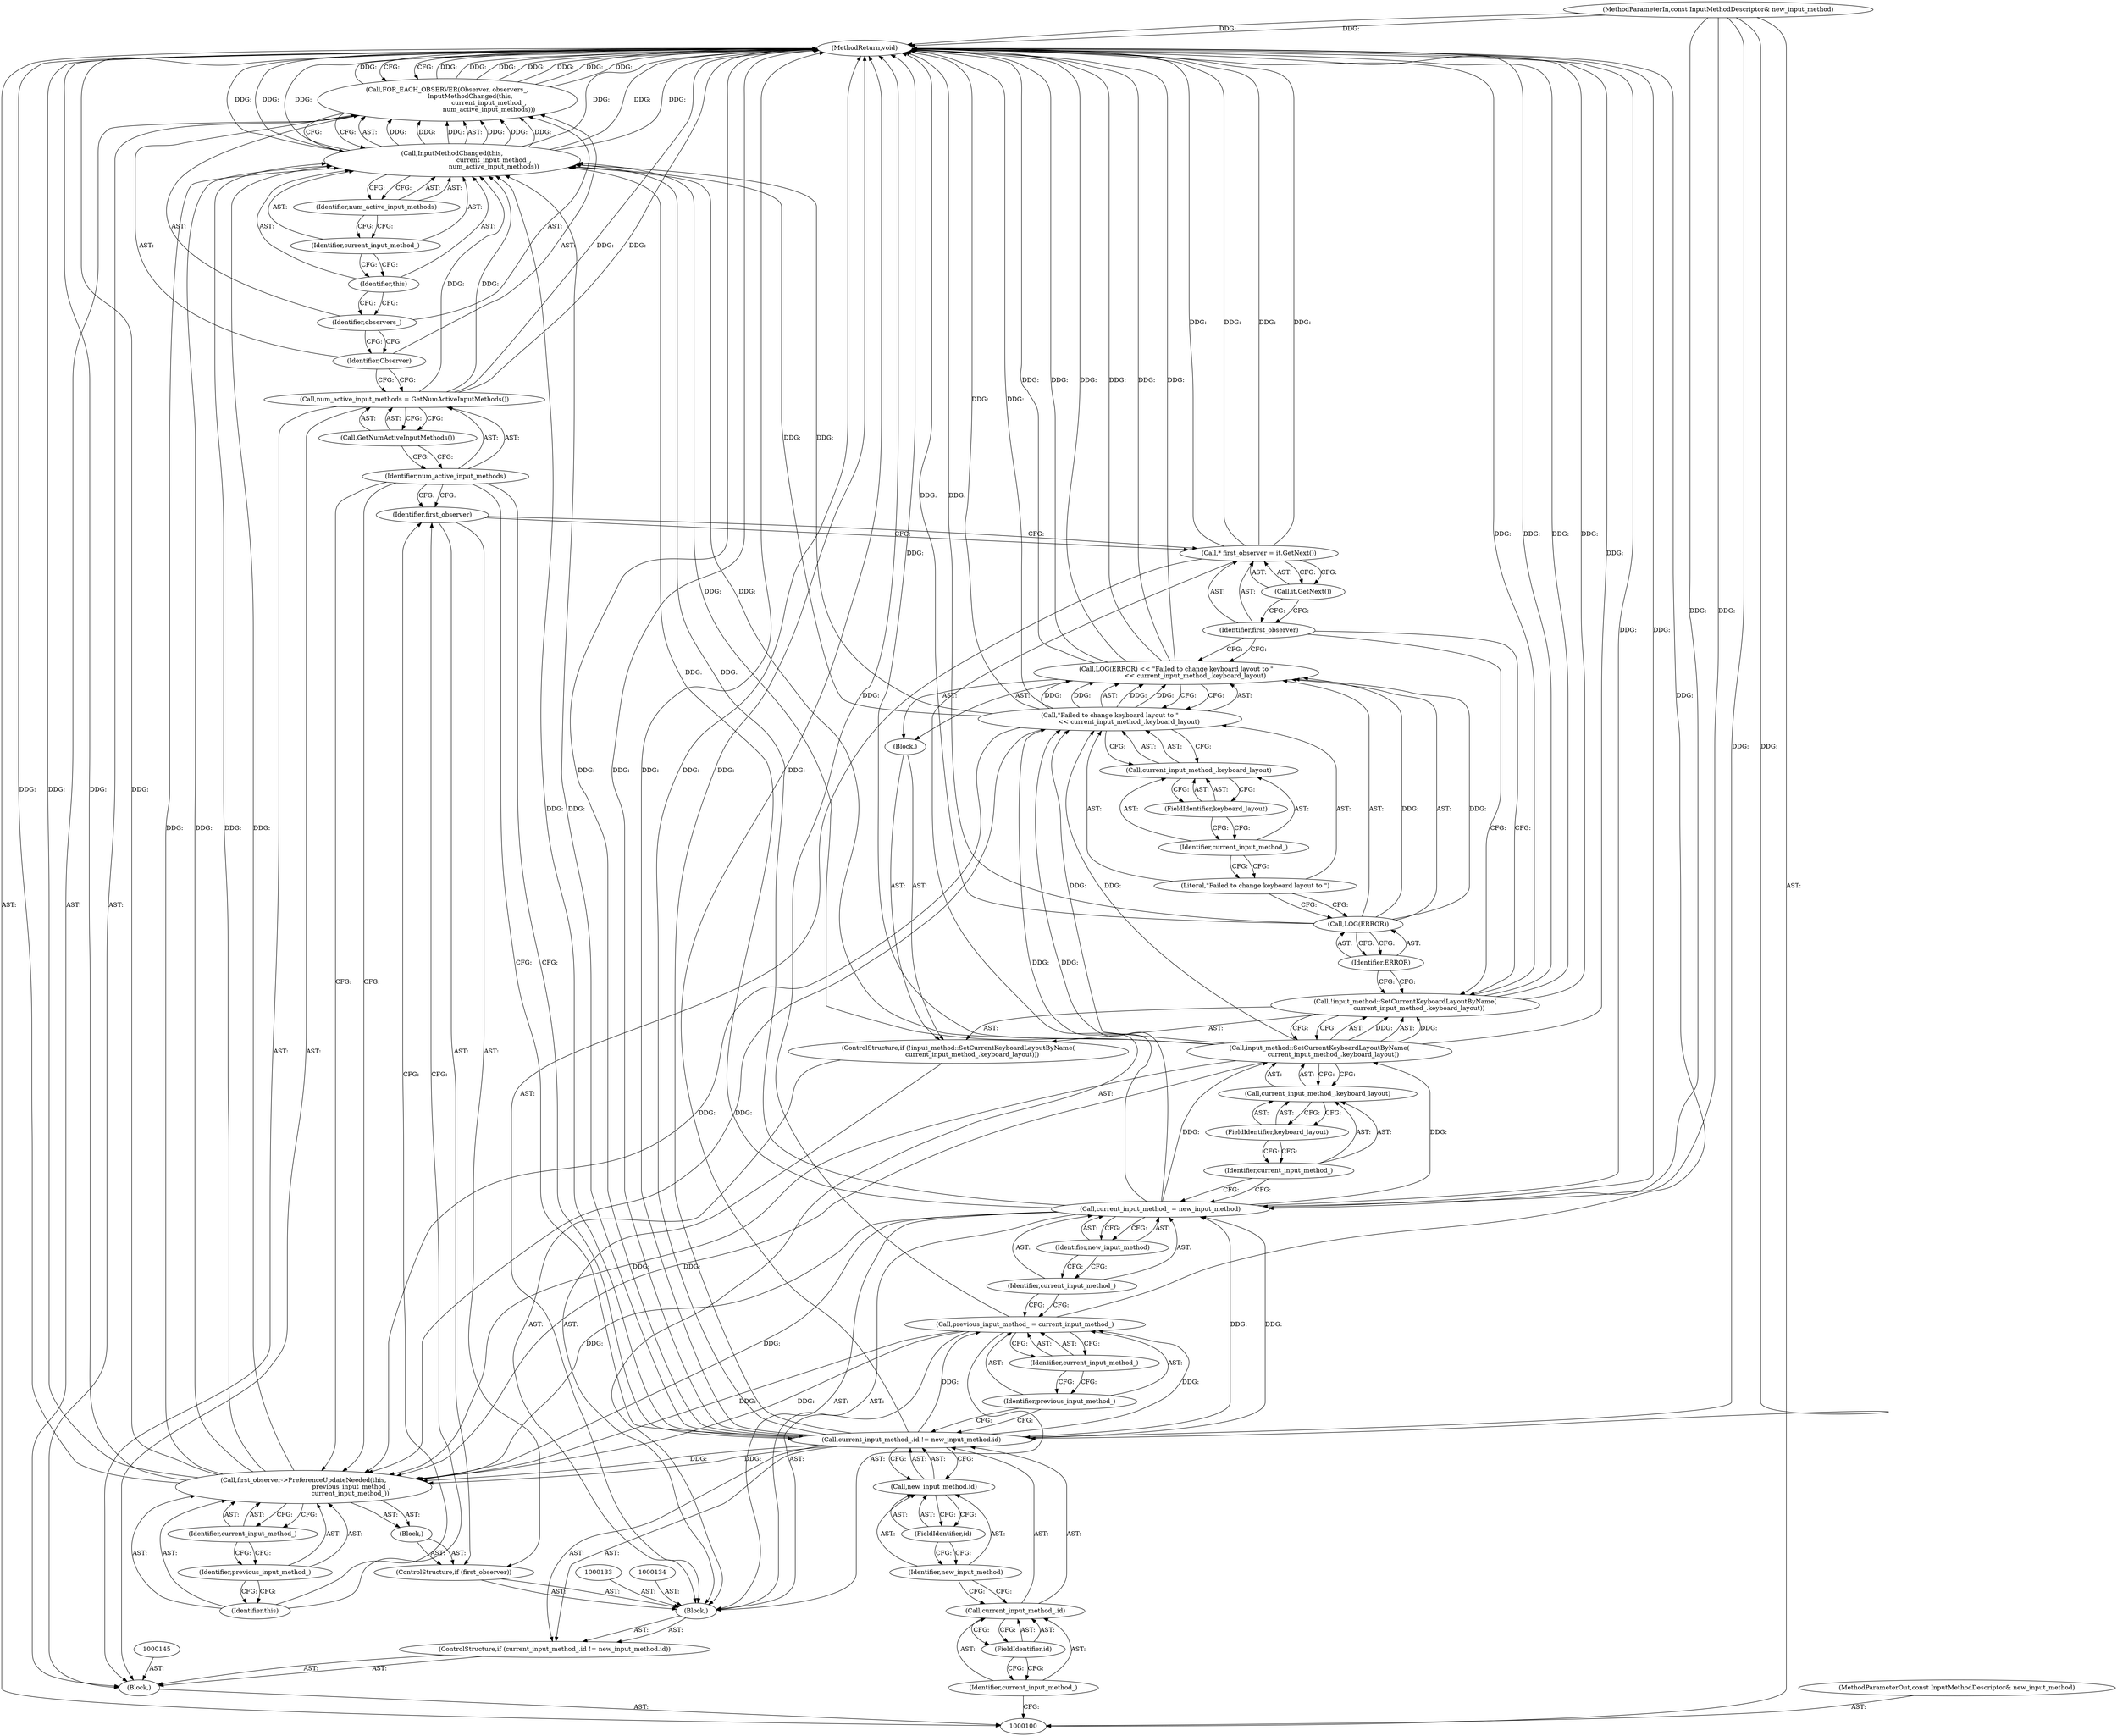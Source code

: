 digraph "1_Chrome_dc7b094a338c6c521f918f478e993f0f74bbea0d_2" {
"1000156" [label="(MethodReturn,void)"];
"1000101" [label="(MethodParameterIn,const InputMethodDescriptor& new_input_method)"];
"1000221" [label="(MethodParameterOut,const InputMethodDescriptor& new_input_method)"];
"1000102" [label="(Block,)"];
"1000135" [label="(Call,* first_observer = it.GetNext())"];
"1000136" [label="(Identifier,first_observer)"];
"1000137" [label="(Call,it.GetNext())"];
"1000111" [label="(Block,)"];
"1000139" [label="(Identifier,first_observer)"];
"1000140" [label="(Block,)"];
"1000138" [label="(ControlStructure,if (first_observer))"];
"1000142" [label="(Identifier,this)"];
"1000141" [label="(Call,first_observer->PreferenceUpdateNeeded(this,\n                                                previous_input_method_,\n                                               current_input_method_))"];
"1000143" [label="(Identifier,previous_input_method_)"];
"1000144" [label="(Identifier,current_input_method_)"];
"1000107" [label="(FieldIdentifier,id)"];
"1000108" [label="(Call,new_input_method.id)"];
"1000109" [label="(Identifier,new_input_method)"];
"1000103" [label="(ControlStructure,if (current_input_method_.id != new_input_method.id))"];
"1000110" [label="(FieldIdentifier,id)"];
"1000104" [label="(Call,current_input_method_.id != new_input_method.id)"];
"1000105" [label="(Call,current_input_method_.id)"];
"1000106" [label="(Identifier,current_input_method_)"];
"1000146" [label="(Call,num_active_input_methods = GetNumActiveInputMethods())"];
"1000147" [label="(Identifier,num_active_input_methods)"];
"1000148" [label="(Call,GetNumActiveInputMethods())"];
"1000150" [label="(Identifier,Observer)"];
"1000151" [label="(Identifier,observers_)"];
"1000149" [label="(Call,FOR_EACH_OBSERVER(Observer, observers_,\n                       InputMethodChanged(this,\n                                          current_input_method_,\n                                          num_active_input_methods)))"];
"1000152" [label="(Call,InputMethodChanged(this,\n                                          current_input_method_,\n                                          num_active_input_methods))"];
"1000153" [label="(Identifier,this)"];
"1000154" [label="(Identifier,current_input_method_)"];
"1000155" [label="(Identifier,num_active_input_methods)"];
"1000114" [label="(Identifier,current_input_method_)"];
"1000112" [label="(Call,previous_input_method_ = current_input_method_)"];
"1000113" [label="(Identifier,previous_input_method_)"];
"1000117" [label="(Identifier,new_input_method)"];
"1000115" [label="(Call,current_input_method_ = new_input_method)"];
"1000116" [label="(Identifier,current_input_method_)"];
"1000119" [label="(Call,!input_method::SetCurrentKeyboardLayoutByName(\n              current_input_method_.keyboard_layout))"];
"1000120" [label="(Call,input_method::SetCurrentKeyboardLayoutByName(\n              current_input_method_.keyboard_layout))"];
"1000118" [label="(ControlStructure,if (!input_method::SetCurrentKeyboardLayoutByName(\n              current_input_method_.keyboard_layout)))"];
"1000121" [label="(Call,current_input_method_.keyboard_layout)"];
"1000122" [label="(Identifier,current_input_method_)"];
"1000123" [label="(FieldIdentifier,keyboard_layout)"];
"1000124" [label="(Block,)"];
"1000127" [label="(Identifier,ERROR)"];
"1000128" [label="(Call,\"Failed to change keyboard layout to \"\n                   << current_input_method_.keyboard_layout)"];
"1000129" [label="(Literal,\"Failed to change keyboard layout to \")"];
"1000125" [label="(Call,LOG(ERROR) << \"Failed to change keyboard layout to \"\n                   << current_input_method_.keyboard_layout)"];
"1000126" [label="(Call,LOG(ERROR))"];
"1000130" [label="(Call,current_input_method_.keyboard_layout)"];
"1000131" [label="(Identifier,current_input_method_)"];
"1000132" [label="(FieldIdentifier,keyboard_layout)"];
"1000156" -> "1000100"  [label="AST: "];
"1000156" -> "1000149"  [label="CFG: "];
"1000115" -> "1000156"  [label="DDG: "];
"1000125" -> "1000156"  [label="DDG: "];
"1000125" -> "1000156"  [label="DDG: "];
"1000125" -> "1000156"  [label="DDG: "];
"1000104" -> "1000156"  [label="DDG: "];
"1000104" -> "1000156"  [label="DDG: "];
"1000104" -> "1000156"  [label="DDG: "];
"1000149" -> "1000156"  [label="DDG: "];
"1000149" -> "1000156"  [label="DDG: "];
"1000149" -> "1000156"  [label="DDG: "];
"1000149" -> "1000156"  [label="DDG: "];
"1000141" -> "1000156"  [label="DDG: "];
"1000141" -> "1000156"  [label="DDG: "];
"1000152" -> "1000156"  [label="DDG: "];
"1000152" -> "1000156"  [label="DDG: "];
"1000152" -> "1000156"  [label="DDG: "];
"1000119" -> "1000156"  [label="DDG: "];
"1000119" -> "1000156"  [label="DDG: "];
"1000135" -> "1000156"  [label="DDG: "];
"1000135" -> "1000156"  [label="DDG: "];
"1000128" -> "1000156"  [label="DDG: "];
"1000120" -> "1000156"  [label="DDG: "];
"1000146" -> "1000156"  [label="DDG: "];
"1000126" -> "1000156"  [label="DDG: "];
"1000112" -> "1000156"  [label="DDG: "];
"1000101" -> "1000156"  [label="DDG: "];
"1000101" -> "1000100"  [label="AST: "];
"1000101" -> "1000156"  [label="DDG: "];
"1000101" -> "1000104"  [label="DDG: "];
"1000101" -> "1000115"  [label="DDG: "];
"1000221" -> "1000100"  [label="AST: "];
"1000102" -> "1000100"  [label="AST: "];
"1000103" -> "1000102"  [label="AST: "];
"1000145" -> "1000102"  [label="AST: "];
"1000146" -> "1000102"  [label="AST: "];
"1000149" -> "1000102"  [label="AST: "];
"1000135" -> "1000111"  [label="AST: "];
"1000135" -> "1000137"  [label="CFG: "];
"1000136" -> "1000135"  [label="AST: "];
"1000137" -> "1000135"  [label="AST: "];
"1000139" -> "1000135"  [label="CFG: "];
"1000135" -> "1000156"  [label="DDG: "];
"1000135" -> "1000156"  [label="DDG: "];
"1000136" -> "1000135"  [label="AST: "];
"1000136" -> "1000125"  [label="CFG: "];
"1000136" -> "1000119"  [label="CFG: "];
"1000137" -> "1000136"  [label="CFG: "];
"1000137" -> "1000135"  [label="AST: "];
"1000137" -> "1000136"  [label="CFG: "];
"1000135" -> "1000137"  [label="CFG: "];
"1000111" -> "1000103"  [label="AST: "];
"1000112" -> "1000111"  [label="AST: "];
"1000115" -> "1000111"  [label="AST: "];
"1000118" -> "1000111"  [label="AST: "];
"1000133" -> "1000111"  [label="AST: "];
"1000134" -> "1000111"  [label="AST: "];
"1000135" -> "1000111"  [label="AST: "];
"1000138" -> "1000111"  [label="AST: "];
"1000139" -> "1000138"  [label="AST: "];
"1000139" -> "1000135"  [label="CFG: "];
"1000142" -> "1000139"  [label="CFG: "];
"1000147" -> "1000139"  [label="CFG: "];
"1000140" -> "1000138"  [label="AST: "];
"1000141" -> "1000140"  [label="AST: "];
"1000138" -> "1000111"  [label="AST: "];
"1000139" -> "1000138"  [label="AST: "];
"1000140" -> "1000138"  [label="AST: "];
"1000142" -> "1000141"  [label="AST: "];
"1000142" -> "1000139"  [label="CFG: "];
"1000143" -> "1000142"  [label="CFG: "];
"1000141" -> "1000140"  [label="AST: "];
"1000141" -> "1000144"  [label="CFG: "];
"1000142" -> "1000141"  [label="AST: "];
"1000143" -> "1000141"  [label="AST: "];
"1000144" -> "1000141"  [label="AST: "];
"1000147" -> "1000141"  [label="CFG: "];
"1000141" -> "1000156"  [label="DDG: "];
"1000141" -> "1000156"  [label="DDG: "];
"1000112" -> "1000141"  [label="DDG: "];
"1000128" -> "1000141"  [label="DDG: "];
"1000104" -> "1000141"  [label="DDG: "];
"1000120" -> "1000141"  [label="DDG: "];
"1000115" -> "1000141"  [label="DDG: "];
"1000141" -> "1000152"  [label="DDG: "];
"1000141" -> "1000152"  [label="DDG: "];
"1000143" -> "1000141"  [label="AST: "];
"1000143" -> "1000142"  [label="CFG: "];
"1000144" -> "1000143"  [label="CFG: "];
"1000144" -> "1000141"  [label="AST: "];
"1000144" -> "1000143"  [label="CFG: "];
"1000141" -> "1000144"  [label="CFG: "];
"1000107" -> "1000105"  [label="AST: "];
"1000107" -> "1000106"  [label="CFG: "];
"1000105" -> "1000107"  [label="CFG: "];
"1000108" -> "1000104"  [label="AST: "];
"1000108" -> "1000110"  [label="CFG: "];
"1000109" -> "1000108"  [label="AST: "];
"1000110" -> "1000108"  [label="AST: "];
"1000104" -> "1000108"  [label="CFG: "];
"1000109" -> "1000108"  [label="AST: "];
"1000109" -> "1000105"  [label="CFG: "];
"1000110" -> "1000109"  [label="CFG: "];
"1000103" -> "1000102"  [label="AST: "];
"1000104" -> "1000103"  [label="AST: "];
"1000111" -> "1000103"  [label="AST: "];
"1000110" -> "1000108"  [label="AST: "];
"1000110" -> "1000109"  [label="CFG: "];
"1000108" -> "1000110"  [label="CFG: "];
"1000104" -> "1000103"  [label="AST: "];
"1000104" -> "1000108"  [label="CFG: "];
"1000105" -> "1000104"  [label="AST: "];
"1000108" -> "1000104"  [label="AST: "];
"1000113" -> "1000104"  [label="CFG: "];
"1000147" -> "1000104"  [label="CFG: "];
"1000104" -> "1000156"  [label="DDG: "];
"1000104" -> "1000156"  [label="DDG: "];
"1000104" -> "1000156"  [label="DDG: "];
"1000101" -> "1000104"  [label="DDG: "];
"1000104" -> "1000112"  [label="DDG: "];
"1000104" -> "1000115"  [label="DDG: "];
"1000104" -> "1000141"  [label="DDG: "];
"1000104" -> "1000152"  [label="DDG: "];
"1000105" -> "1000104"  [label="AST: "];
"1000105" -> "1000107"  [label="CFG: "];
"1000106" -> "1000105"  [label="AST: "];
"1000107" -> "1000105"  [label="AST: "];
"1000109" -> "1000105"  [label="CFG: "];
"1000106" -> "1000105"  [label="AST: "];
"1000106" -> "1000100"  [label="CFG: "];
"1000107" -> "1000106"  [label="CFG: "];
"1000146" -> "1000102"  [label="AST: "];
"1000146" -> "1000148"  [label="CFG: "];
"1000147" -> "1000146"  [label="AST: "];
"1000148" -> "1000146"  [label="AST: "];
"1000150" -> "1000146"  [label="CFG: "];
"1000146" -> "1000156"  [label="DDG: "];
"1000146" -> "1000152"  [label="DDG: "];
"1000147" -> "1000146"  [label="AST: "];
"1000147" -> "1000141"  [label="CFG: "];
"1000147" -> "1000139"  [label="CFG: "];
"1000147" -> "1000104"  [label="CFG: "];
"1000148" -> "1000147"  [label="CFG: "];
"1000148" -> "1000146"  [label="AST: "];
"1000148" -> "1000147"  [label="CFG: "];
"1000146" -> "1000148"  [label="CFG: "];
"1000150" -> "1000149"  [label="AST: "];
"1000150" -> "1000146"  [label="CFG: "];
"1000151" -> "1000150"  [label="CFG: "];
"1000151" -> "1000149"  [label="AST: "];
"1000151" -> "1000150"  [label="CFG: "];
"1000153" -> "1000151"  [label="CFG: "];
"1000149" -> "1000102"  [label="AST: "];
"1000149" -> "1000152"  [label="CFG: "];
"1000150" -> "1000149"  [label="AST: "];
"1000151" -> "1000149"  [label="AST: "];
"1000152" -> "1000149"  [label="AST: "];
"1000156" -> "1000149"  [label="CFG: "];
"1000149" -> "1000156"  [label="DDG: "];
"1000149" -> "1000156"  [label="DDG: "];
"1000149" -> "1000156"  [label="DDG: "];
"1000149" -> "1000156"  [label="DDG: "];
"1000152" -> "1000149"  [label="DDG: "];
"1000152" -> "1000149"  [label="DDG: "];
"1000152" -> "1000149"  [label="DDG: "];
"1000152" -> "1000149"  [label="AST: "];
"1000152" -> "1000155"  [label="CFG: "];
"1000153" -> "1000152"  [label="AST: "];
"1000154" -> "1000152"  [label="AST: "];
"1000155" -> "1000152"  [label="AST: "];
"1000149" -> "1000152"  [label="CFG: "];
"1000152" -> "1000156"  [label="DDG: "];
"1000152" -> "1000156"  [label="DDG: "];
"1000152" -> "1000156"  [label="DDG: "];
"1000152" -> "1000149"  [label="DDG: "];
"1000152" -> "1000149"  [label="DDG: "];
"1000152" -> "1000149"  [label="DDG: "];
"1000141" -> "1000152"  [label="DDG: "];
"1000141" -> "1000152"  [label="DDG: "];
"1000128" -> "1000152"  [label="DDG: "];
"1000104" -> "1000152"  [label="DDG: "];
"1000120" -> "1000152"  [label="DDG: "];
"1000115" -> "1000152"  [label="DDG: "];
"1000146" -> "1000152"  [label="DDG: "];
"1000153" -> "1000152"  [label="AST: "];
"1000153" -> "1000151"  [label="CFG: "];
"1000154" -> "1000153"  [label="CFG: "];
"1000154" -> "1000152"  [label="AST: "];
"1000154" -> "1000153"  [label="CFG: "];
"1000155" -> "1000154"  [label="CFG: "];
"1000155" -> "1000152"  [label="AST: "];
"1000155" -> "1000154"  [label="CFG: "];
"1000152" -> "1000155"  [label="CFG: "];
"1000114" -> "1000112"  [label="AST: "];
"1000114" -> "1000113"  [label="CFG: "];
"1000112" -> "1000114"  [label="CFG: "];
"1000112" -> "1000111"  [label="AST: "];
"1000112" -> "1000114"  [label="CFG: "];
"1000113" -> "1000112"  [label="AST: "];
"1000114" -> "1000112"  [label="AST: "];
"1000116" -> "1000112"  [label="CFG: "];
"1000112" -> "1000156"  [label="DDG: "];
"1000104" -> "1000112"  [label="DDG: "];
"1000112" -> "1000141"  [label="DDG: "];
"1000113" -> "1000112"  [label="AST: "];
"1000113" -> "1000104"  [label="CFG: "];
"1000114" -> "1000113"  [label="CFG: "];
"1000117" -> "1000115"  [label="AST: "];
"1000117" -> "1000116"  [label="CFG: "];
"1000115" -> "1000117"  [label="CFG: "];
"1000115" -> "1000111"  [label="AST: "];
"1000115" -> "1000117"  [label="CFG: "];
"1000116" -> "1000115"  [label="AST: "];
"1000117" -> "1000115"  [label="AST: "];
"1000122" -> "1000115"  [label="CFG: "];
"1000115" -> "1000156"  [label="DDG: "];
"1000104" -> "1000115"  [label="DDG: "];
"1000101" -> "1000115"  [label="DDG: "];
"1000115" -> "1000120"  [label="DDG: "];
"1000115" -> "1000128"  [label="DDG: "];
"1000115" -> "1000141"  [label="DDG: "];
"1000115" -> "1000152"  [label="DDG: "];
"1000116" -> "1000115"  [label="AST: "];
"1000116" -> "1000112"  [label="CFG: "];
"1000117" -> "1000116"  [label="CFG: "];
"1000119" -> "1000118"  [label="AST: "];
"1000119" -> "1000120"  [label="CFG: "];
"1000120" -> "1000119"  [label="AST: "];
"1000127" -> "1000119"  [label="CFG: "];
"1000136" -> "1000119"  [label="CFG: "];
"1000119" -> "1000156"  [label="DDG: "];
"1000119" -> "1000156"  [label="DDG: "];
"1000120" -> "1000119"  [label="DDG: "];
"1000120" -> "1000119"  [label="AST: "];
"1000120" -> "1000121"  [label="CFG: "];
"1000121" -> "1000120"  [label="AST: "];
"1000119" -> "1000120"  [label="CFG: "];
"1000120" -> "1000156"  [label="DDG: "];
"1000120" -> "1000119"  [label="DDG: "];
"1000115" -> "1000120"  [label="DDG: "];
"1000120" -> "1000128"  [label="DDG: "];
"1000120" -> "1000141"  [label="DDG: "];
"1000120" -> "1000152"  [label="DDG: "];
"1000118" -> "1000111"  [label="AST: "];
"1000119" -> "1000118"  [label="AST: "];
"1000124" -> "1000118"  [label="AST: "];
"1000121" -> "1000120"  [label="AST: "];
"1000121" -> "1000123"  [label="CFG: "];
"1000122" -> "1000121"  [label="AST: "];
"1000123" -> "1000121"  [label="AST: "];
"1000120" -> "1000121"  [label="CFG: "];
"1000122" -> "1000121"  [label="AST: "];
"1000122" -> "1000115"  [label="CFG: "];
"1000123" -> "1000122"  [label="CFG: "];
"1000123" -> "1000121"  [label="AST: "];
"1000123" -> "1000122"  [label="CFG: "];
"1000121" -> "1000123"  [label="CFG: "];
"1000124" -> "1000118"  [label="AST: "];
"1000125" -> "1000124"  [label="AST: "];
"1000127" -> "1000126"  [label="AST: "];
"1000127" -> "1000119"  [label="CFG: "];
"1000126" -> "1000127"  [label="CFG: "];
"1000128" -> "1000125"  [label="AST: "];
"1000128" -> "1000130"  [label="CFG: "];
"1000129" -> "1000128"  [label="AST: "];
"1000130" -> "1000128"  [label="AST: "];
"1000125" -> "1000128"  [label="CFG: "];
"1000128" -> "1000156"  [label="DDG: "];
"1000128" -> "1000125"  [label="DDG: "];
"1000128" -> "1000125"  [label="DDG: "];
"1000120" -> "1000128"  [label="DDG: "];
"1000115" -> "1000128"  [label="DDG: "];
"1000128" -> "1000141"  [label="DDG: "];
"1000128" -> "1000152"  [label="DDG: "];
"1000129" -> "1000128"  [label="AST: "];
"1000129" -> "1000126"  [label="CFG: "];
"1000131" -> "1000129"  [label="CFG: "];
"1000125" -> "1000124"  [label="AST: "];
"1000125" -> "1000128"  [label="CFG: "];
"1000126" -> "1000125"  [label="AST: "];
"1000128" -> "1000125"  [label="AST: "];
"1000136" -> "1000125"  [label="CFG: "];
"1000125" -> "1000156"  [label="DDG: "];
"1000125" -> "1000156"  [label="DDG: "];
"1000125" -> "1000156"  [label="DDG: "];
"1000126" -> "1000125"  [label="DDG: "];
"1000128" -> "1000125"  [label="DDG: "];
"1000128" -> "1000125"  [label="DDG: "];
"1000126" -> "1000125"  [label="AST: "];
"1000126" -> "1000127"  [label="CFG: "];
"1000127" -> "1000126"  [label="AST: "];
"1000129" -> "1000126"  [label="CFG: "];
"1000126" -> "1000156"  [label="DDG: "];
"1000126" -> "1000125"  [label="DDG: "];
"1000130" -> "1000128"  [label="AST: "];
"1000130" -> "1000132"  [label="CFG: "];
"1000131" -> "1000130"  [label="AST: "];
"1000132" -> "1000130"  [label="AST: "];
"1000128" -> "1000130"  [label="CFG: "];
"1000131" -> "1000130"  [label="AST: "];
"1000131" -> "1000129"  [label="CFG: "];
"1000132" -> "1000131"  [label="CFG: "];
"1000132" -> "1000130"  [label="AST: "];
"1000132" -> "1000131"  [label="CFG: "];
"1000130" -> "1000132"  [label="CFG: "];
}
